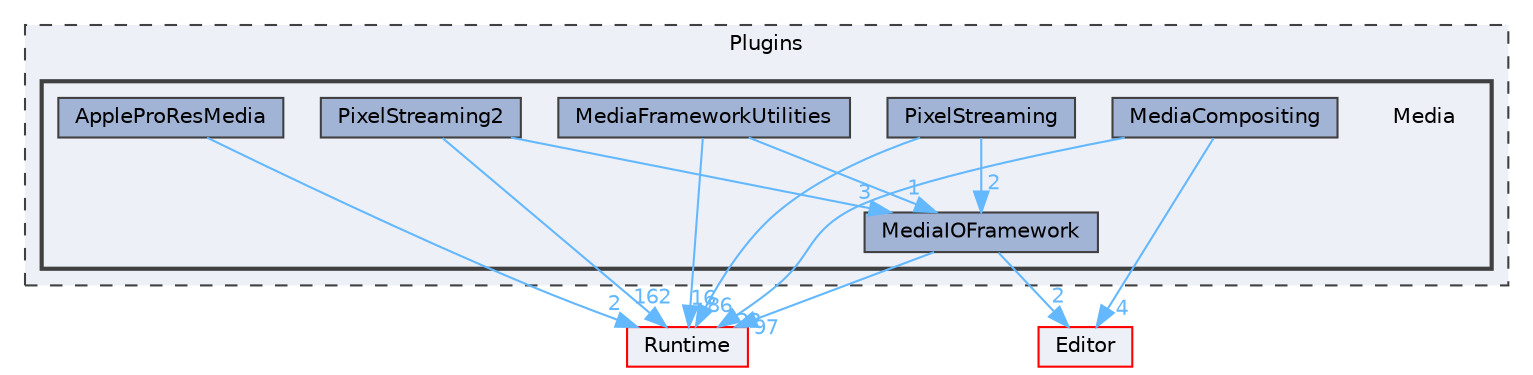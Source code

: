 digraph "Media"
{
 // INTERACTIVE_SVG=YES
 // LATEX_PDF_SIZE
  bgcolor="transparent";
  edge [fontname=Helvetica,fontsize=10,labelfontname=Helvetica,labelfontsize=10];
  node [fontname=Helvetica,fontsize=10,shape=box,height=0.2,width=0.4];
  compound=true
  subgraph clusterdir_0b4eaef40a1fe20bedafe9e8e719ce66 {
    graph [ bgcolor="#edf0f7", pencolor="grey25", label="Plugins", fontname=Helvetica,fontsize=10 style="filled,dashed", URL="dir_0b4eaef40a1fe20bedafe9e8e719ce66.html",tooltip=""]
  subgraph clusterdir_e7545ee2be72abf41ff78291809f57ef {
    graph [ bgcolor="#edf0f7", pencolor="grey25", label="", fontname=Helvetica,fontsize=10 style="filled,bold", URL="dir_e7545ee2be72abf41ff78291809f57ef.html",tooltip=""]
    dir_e7545ee2be72abf41ff78291809f57ef [shape=plaintext, label="Media"];
  dir_78a6c64c4df48f4309a9409225cf22bf [label="AppleProResMedia", fillcolor="#a2b4d6", color="grey25", style="filled", URL="dir_78a6c64c4df48f4309a9409225cf22bf.html",tooltip=""];
  dir_3b175ffc2a096cedb911157d561f4eb6 [label="MediaCompositing", fillcolor="#a2b4d6", color="grey25", style="filled", URL="dir_3b175ffc2a096cedb911157d561f4eb6.html",tooltip=""];
  dir_b137b5a0ae5a241ed62c895bcb14bc96 [label="MediaFrameworkUtilities", fillcolor="#a2b4d6", color="grey25", style="filled", URL="dir_b137b5a0ae5a241ed62c895bcb14bc96.html",tooltip=""];
  dir_7a1af25e7f68a5cdf9018ea3121afe17 [label="MediaIOFramework", fillcolor="#a2b4d6", color="grey25", style="filled", URL="dir_7a1af25e7f68a5cdf9018ea3121afe17.html",tooltip=""];
  dir_e2239e46655364d7c2ffa10686a4a97a [label="PixelStreaming", fillcolor="#a2b4d6", color="grey25", style="filled", URL="dir_e2239e46655364d7c2ffa10686a4a97a.html",tooltip=""];
  dir_d018878e4db2bfaf3ab0c94b7f76d139 [label="PixelStreaming2", fillcolor="#a2b4d6", color="grey25", style="filled", URL="dir_d018878e4db2bfaf3ab0c94b7f76d139.html",tooltip=""];
  }
  }
  dir_7536b172fbd480bfd146a1b1acd6856b [label="Runtime", fillcolor="#edf0f7", color="red", style="filled", URL="dir_7536b172fbd480bfd146a1b1acd6856b.html",tooltip=""];
  dir_b26507eead720464ba2ac6bbc6dcec5f [label="Editor", fillcolor="#edf0f7", color="red", style="filled", URL="dir_b26507eead720464ba2ac6bbc6dcec5f.html",tooltip=""];
  dir_78a6c64c4df48f4309a9409225cf22bf->dir_7536b172fbd480bfd146a1b1acd6856b [headlabel="2", labeldistance=1.5 headhref="dir_000052_000984.html" href="dir_000052_000984.html" color="steelblue1" fontcolor="steelblue1"];
  dir_3b175ffc2a096cedb911157d561f4eb6->dir_7536b172fbd480bfd146a1b1acd6856b [headlabel="22", labeldistance=1.5 headhref="dir_000612_000984.html" href="dir_000612_000984.html" color="steelblue1" fontcolor="steelblue1"];
  dir_3b175ffc2a096cedb911157d561f4eb6->dir_b26507eead720464ba2ac6bbc6dcec5f [headlabel="4", labeldistance=1.5 headhref="dir_000612_000357.html" href="dir_000612_000357.html" color="steelblue1" fontcolor="steelblue1"];
  dir_b137b5a0ae5a241ed62c895bcb14bc96->dir_7a1af25e7f68a5cdf9018ea3121afe17 [headlabel="1", labeldistance=1.5 headhref="dir_000615_000619.html" href="dir_000615_000619.html" color="steelblue1" fontcolor="steelblue1"];
  dir_b137b5a0ae5a241ed62c895bcb14bc96->dir_7536b172fbd480bfd146a1b1acd6856b [headlabel="16", labeldistance=1.5 headhref="dir_000615_000984.html" href="dir_000615_000984.html" color="steelblue1" fontcolor="steelblue1"];
  dir_7a1af25e7f68a5cdf9018ea3121afe17->dir_7536b172fbd480bfd146a1b1acd6856b [headlabel="97", labeldistance=1.5 headhref="dir_000619_000984.html" href="dir_000619_000984.html" color="steelblue1" fontcolor="steelblue1"];
  dir_7a1af25e7f68a5cdf9018ea3121afe17->dir_b26507eead720464ba2ac6bbc6dcec5f [headlabel="2", labeldistance=1.5 headhref="dir_000619_000357.html" href="dir_000619_000357.html" color="steelblue1" fontcolor="steelblue1"];
  dir_e2239e46655364d7c2ffa10686a4a97a->dir_7536b172fbd480bfd146a1b1acd6856b [headlabel="86", labeldistance=1.5 headhref="dir_000740_000984.html" href="dir_000740_000984.html" color="steelblue1" fontcolor="steelblue1"];
  dir_e2239e46655364d7c2ffa10686a4a97a->dir_7a1af25e7f68a5cdf9018ea3121afe17 [headlabel="2", labeldistance=1.5 headhref="dir_000740_000619.html" href="dir_000740_000619.html" color="steelblue1" fontcolor="steelblue1"];
  dir_d018878e4db2bfaf3ab0c94b7f76d139->dir_7536b172fbd480bfd146a1b1acd6856b [headlabel="162", labeldistance=1.5 headhref="dir_000742_000984.html" href="dir_000742_000984.html" color="steelblue1" fontcolor="steelblue1"];
  dir_d018878e4db2bfaf3ab0c94b7f76d139->dir_7a1af25e7f68a5cdf9018ea3121afe17 [headlabel="3", labeldistance=1.5 headhref="dir_000742_000619.html" href="dir_000742_000619.html" color="steelblue1" fontcolor="steelblue1"];
}
